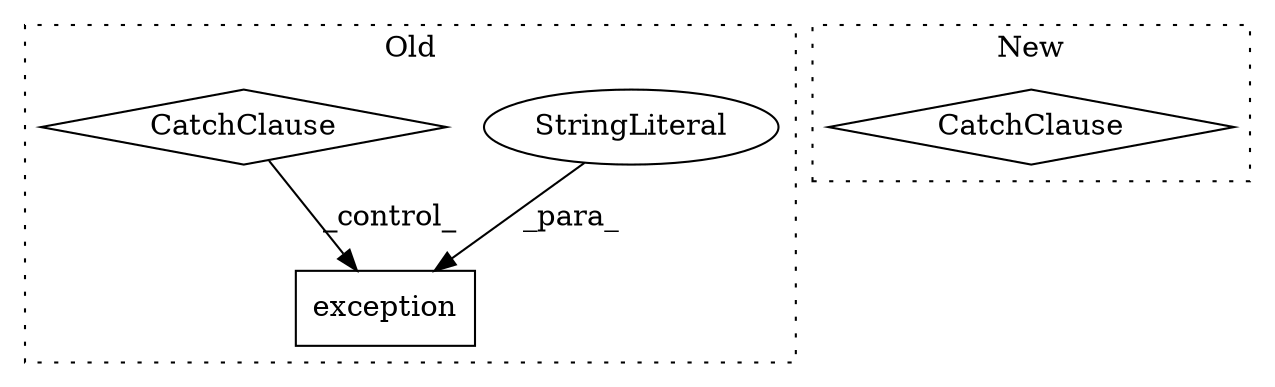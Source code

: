 digraph G {
subgraph cluster0 {
1 [label="exception" a="32" s="2827,2907" l="10,1" shape="box"];
3 [label="StringLiteral" a="45" s="2837" l="38" shape="ellipse"];
4 [label="CatchClause" a="12" s="2788,2810" l="11,2" shape="diamond"];
label = "Old";
style="dotted";
}
subgraph cluster1 {
2 [label="CatchClause" a="12" s="2335,2369" l="11,2" shape="diamond"];
label = "New";
style="dotted";
}
3 -> 1 [label="_para_"];
4 -> 1 [label="_control_"];
}